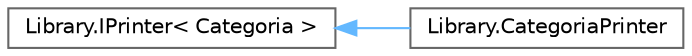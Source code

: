 digraph "Graphical Class Hierarchy"
{
 // INTERACTIVE_SVG=YES
 // LATEX_PDF_SIZE
  bgcolor="transparent";
  edge [fontname=Helvetica,fontsize=10,labelfontname=Helvetica,labelfontsize=10];
  node [fontname=Helvetica,fontsize=10,shape=box,height=0.2,width=0.4];
  rankdir="LR";
  Node0 [label="Library.IPrinter\< Categoria \>",height=0.2,width=0.4,color="grey40", fillcolor="white", style="filled",URL="$interfaceLibrary_1_1IPrinter.html",tooltip=" "];
  Node0 -> Node1 [dir="back",color="steelblue1",style="solid"];
  Node1 [label="Library.CategoriaPrinter",height=0.2,width=0.4,color="grey40", fillcolor="white", style="filled",URL="$classLibrary_1_1CategoriaPrinter.html",tooltip="Clase para mostrar por pantalla las categorías"];
}
